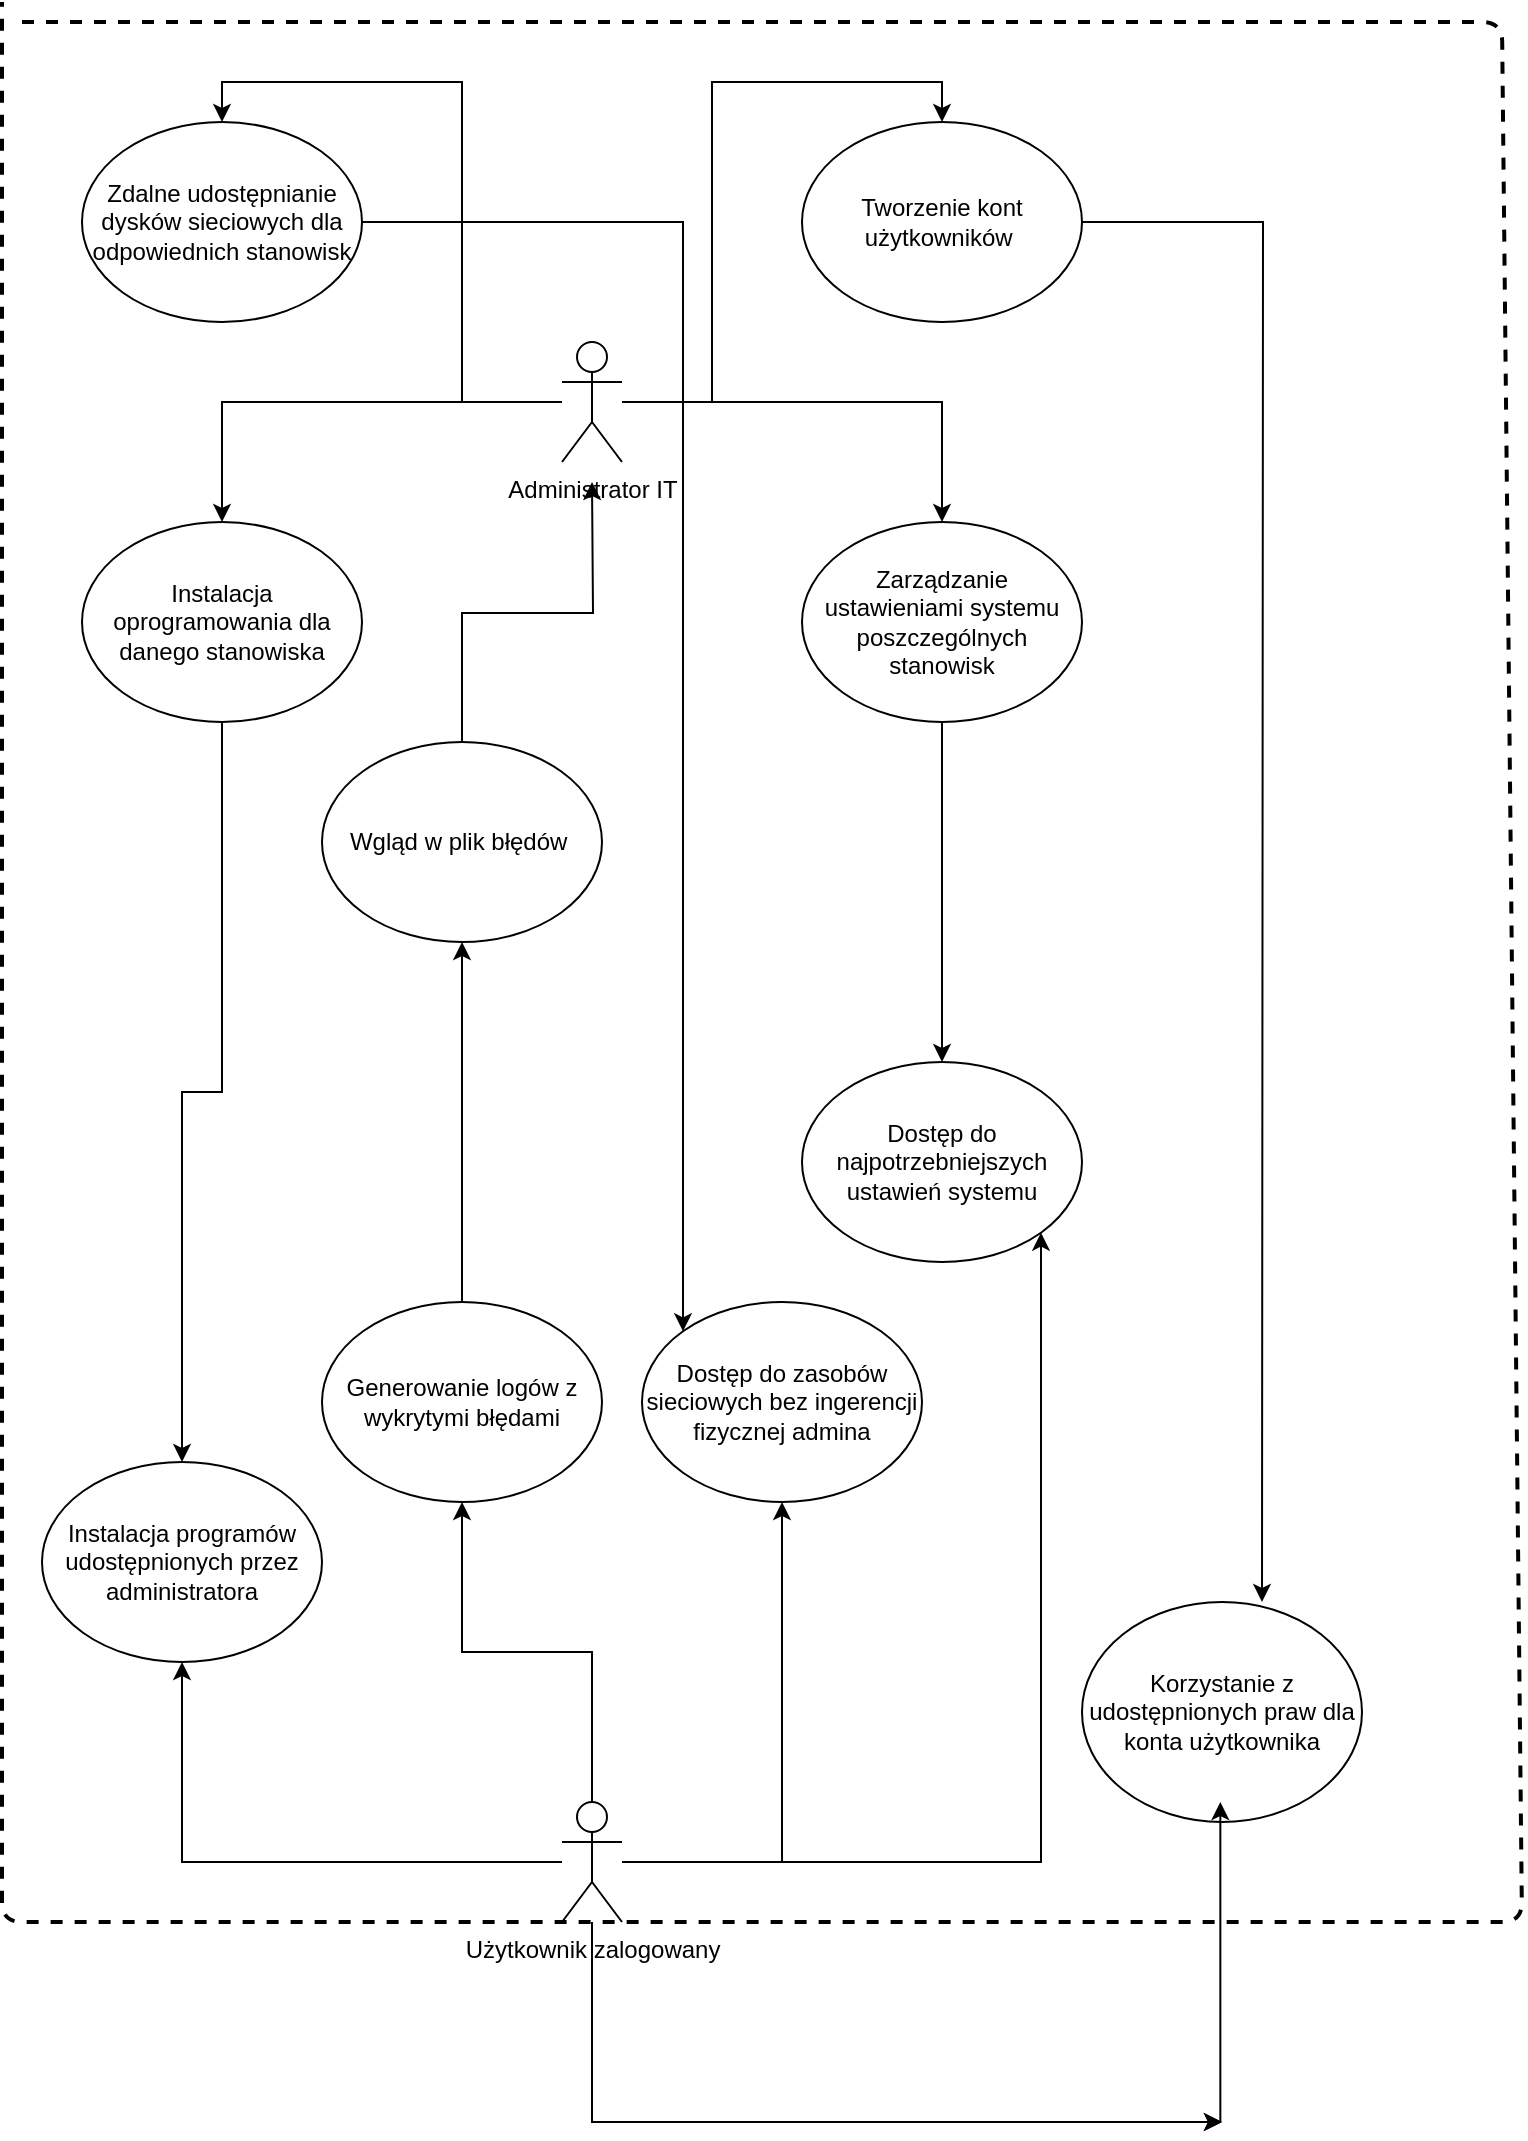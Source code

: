 <mxfile version="12.7.1" type="github">
  <diagram id="A7yr0XGV-PS-U5ug0Kj6" name="Page-1">
    <mxGraphModel dx="767" dy="2469" grid="1" gridSize="10" guides="1" tooltips="1" connect="1" arrows="1" fold="1" page="1" pageScale="1" pageWidth="827" pageHeight="1169" math="0" shadow="0">
      <root>
        <mxCell id="0" />
        <mxCell id="1" parent="0" />
        <mxCell id="3e2a6NHOd2WkXHHjM9bU-1" value="" style="endArrow=none;dashed=1;html=1;strokeWidth=2;" edge="1" parent="1">
          <mxGeometry width="50" height="50" relative="1" as="geometry">
            <mxPoint x="180" y="-40" as="sourcePoint" />
            <mxPoint x="170" y="-50" as="targetPoint" />
            <Array as="points">
              <mxPoint x="920" y="-40" />
              <mxPoint x="930" y="910" />
              <mxPoint x="170" y="910" />
            </Array>
          </mxGeometry>
        </mxCell>
        <mxCell id="3e2a6NHOd2WkXHHjM9bU-39" style="edgeStyle=orthogonalEdgeStyle;rounded=0;orthogonalLoop=1;jettySize=auto;html=1;entryX=0.5;entryY=0;entryDx=0;entryDy=0;" edge="1" parent="1" source="3e2a6NHOd2WkXHHjM9bU-2" target="3e2a6NHOd2WkXHHjM9bU-10">
          <mxGeometry relative="1" as="geometry" />
        </mxCell>
        <mxCell id="3e2a6NHOd2WkXHHjM9bU-40" style="edgeStyle=orthogonalEdgeStyle;rounded=0;orthogonalLoop=1;jettySize=auto;html=1;entryX=0.5;entryY=0;entryDx=0;entryDy=0;" edge="1" parent="1" source="3e2a6NHOd2WkXHHjM9bU-2" target="3e2a6NHOd2WkXHHjM9bU-7">
          <mxGeometry relative="1" as="geometry" />
        </mxCell>
        <mxCell id="3e2a6NHOd2WkXHHjM9bU-46" style="edgeStyle=orthogonalEdgeStyle;rounded=0;orthogonalLoop=1;jettySize=auto;html=1;entryX=0.5;entryY=0;entryDx=0;entryDy=0;" edge="1" parent="1" source="3e2a6NHOd2WkXHHjM9bU-2" target="3e2a6NHOd2WkXHHjM9bU-13">
          <mxGeometry relative="1" as="geometry">
            <mxPoint x="640" y="150" as="targetPoint" />
          </mxGeometry>
        </mxCell>
        <mxCell id="3e2a6NHOd2WkXHHjM9bU-47" style="edgeStyle=orthogonalEdgeStyle;rounded=0;orthogonalLoop=1;jettySize=auto;html=1;entryX=0.5;entryY=0;entryDx=0;entryDy=0;" edge="1" parent="1" source="3e2a6NHOd2WkXHHjM9bU-2" target="3e2a6NHOd2WkXHHjM9bU-5">
          <mxGeometry relative="1" as="geometry">
            <mxPoint x="280" y="150" as="targetPoint" />
          </mxGeometry>
        </mxCell>
        <mxCell id="3e2a6NHOd2WkXHHjM9bU-2" value="Administrator IT" style="shape=umlActor;verticalLabelPosition=bottom;labelBackgroundColor=#ffffff;verticalAlign=top;html=1;outlineConnect=0;" vertex="1" parent="1">
          <mxGeometry x="450" y="120" width="30" height="60" as="geometry" />
        </mxCell>
        <mxCell id="3e2a6NHOd2WkXHHjM9bU-32" style="edgeStyle=orthogonalEdgeStyle;rounded=0;orthogonalLoop=1;jettySize=auto;html=1;" edge="1" parent="1" source="3e2a6NHOd2WkXHHjM9bU-4" target="3e2a6NHOd2WkXHHjM9bU-11">
          <mxGeometry relative="1" as="geometry" />
        </mxCell>
        <mxCell id="3e2a6NHOd2WkXHHjM9bU-35" style="edgeStyle=orthogonalEdgeStyle;rounded=0;orthogonalLoop=1;jettySize=auto;html=1;entryX=0.5;entryY=1;entryDx=0;entryDy=0;" edge="1" parent="1" source="3e2a6NHOd2WkXHHjM9bU-4" target="3e2a6NHOd2WkXHHjM9bU-8">
          <mxGeometry relative="1" as="geometry">
            <mxPoint x="620" y="880" as="targetPoint" />
          </mxGeometry>
        </mxCell>
        <mxCell id="3e2a6NHOd2WkXHHjM9bU-37" style="edgeStyle=orthogonalEdgeStyle;rounded=0;orthogonalLoop=1;jettySize=auto;html=1;entryX=0.5;entryY=1;entryDx=0;entryDy=0;" edge="1" parent="1" source="3e2a6NHOd2WkXHHjM9bU-4" target="3e2a6NHOd2WkXHHjM9bU-6">
          <mxGeometry relative="1" as="geometry">
            <mxPoint x="320" y="880" as="targetPoint" />
          </mxGeometry>
        </mxCell>
        <mxCell id="3e2a6NHOd2WkXHHjM9bU-38" style="edgeStyle=orthogonalEdgeStyle;rounded=0;orthogonalLoop=1;jettySize=auto;html=1;entryX=1;entryY=1;entryDx=0;entryDy=0;" edge="1" parent="1" source="3e2a6NHOd2WkXHHjM9bU-4" target="3e2a6NHOd2WkXHHjM9bU-14">
          <mxGeometry relative="1" as="geometry">
            <mxPoint x="690" y="620" as="targetPoint" />
          </mxGeometry>
        </mxCell>
        <mxCell id="3e2a6NHOd2WkXHHjM9bU-52" style="edgeStyle=orthogonalEdgeStyle;rounded=0;orthogonalLoop=1;jettySize=auto;html=1;" edge="1" parent="1" source="3e2a6NHOd2WkXHHjM9bU-4">
          <mxGeometry relative="1" as="geometry">
            <mxPoint x="780" y="1010" as="targetPoint" />
            <Array as="points">
              <mxPoint x="465" y="970" />
              <mxPoint x="465" y="970" />
            </Array>
          </mxGeometry>
        </mxCell>
        <mxCell id="3e2a6NHOd2WkXHHjM9bU-4" value="Użytkownik zalogowany&lt;br&gt;" style="shape=umlActor;verticalLabelPosition=bottom;labelBackgroundColor=#ffffff;verticalAlign=top;html=1;outlineConnect=0;" vertex="1" parent="1">
          <mxGeometry x="450" y="850" width="30" height="60" as="geometry" />
        </mxCell>
        <mxCell id="3e2a6NHOd2WkXHHjM9bU-48" style="edgeStyle=orthogonalEdgeStyle;rounded=0;orthogonalLoop=1;jettySize=auto;html=1;entryX=0.5;entryY=0;entryDx=0;entryDy=0;" edge="1" parent="1" source="3e2a6NHOd2WkXHHjM9bU-5" target="3e2a6NHOd2WkXHHjM9bU-6">
          <mxGeometry relative="1" as="geometry" />
        </mxCell>
        <mxCell id="3e2a6NHOd2WkXHHjM9bU-5" value="Instalacja oprogramowania dla danego stanowiska" style="ellipse;whiteSpace=wrap;html=1;rounded=1;glass=0;" vertex="1" parent="1">
          <mxGeometry x="210" y="210" width="140" height="100" as="geometry" />
        </mxCell>
        <mxCell id="3e2a6NHOd2WkXHHjM9bU-6" value="Instalacja programów udostępnionych przez administratora" style="ellipse;whiteSpace=wrap;html=1;rounded=1;glass=0;" vertex="1" parent="1">
          <mxGeometry x="190" y="680" width="140" height="100" as="geometry" />
        </mxCell>
        <mxCell id="3e2a6NHOd2WkXHHjM9bU-56" style="edgeStyle=orthogonalEdgeStyle;rounded=0;orthogonalLoop=1;jettySize=auto;html=1;" edge="1" parent="1" source="3e2a6NHOd2WkXHHjM9bU-7">
          <mxGeometry relative="1" as="geometry">
            <mxPoint x="800" y="750" as="targetPoint" />
          </mxGeometry>
        </mxCell>
        <mxCell id="3e2a6NHOd2WkXHHjM9bU-7" value="Tworzenie kont użytkowników&amp;nbsp;" style="ellipse;whiteSpace=wrap;html=1;rounded=1;glass=0;" vertex="1" parent="1">
          <mxGeometry x="570" y="10" width="140" height="100" as="geometry" />
        </mxCell>
        <mxCell id="3e2a6NHOd2WkXHHjM9bU-8" value="Dostęp do zasobów sieciowych bez ingerencji fizycznej admina" style="ellipse;whiteSpace=wrap;html=1;rounded=1;glass=0;" vertex="1" parent="1">
          <mxGeometry x="490" y="600" width="140" height="100" as="geometry" />
        </mxCell>
        <mxCell id="3e2a6NHOd2WkXHHjM9bU-49" style="edgeStyle=orthogonalEdgeStyle;rounded=0;orthogonalLoop=1;jettySize=auto;html=1;entryX=0;entryY=0;entryDx=0;entryDy=0;" edge="1" parent="1" source="3e2a6NHOd2WkXHHjM9bU-10" target="3e2a6NHOd2WkXHHjM9bU-8">
          <mxGeometry relative="1" as="geometry" />
        </mxCell>
        <mxCell id="3e2a6NHOd2WkXHHjM9bU-10" value="Zdalne udostępnianie dysków sieciowych dla odpowiednich stanowisk" style="ellipse;whiteSpace=wrap;html=1;rounded=1;glass=0;" vertex="1" parent="1">
          <mxGeometry x="210" y="10" width="140" height="100" as="geometry" />
        </mxCell>
        <mxCell id="3e2a6NHOd2WkXHHjM9bU-33" style="edgeStyle=orthogonalEdgeStyle;rounded=0;orthogonalLoop=1;jettySize=auto;html=1;" edge="1" parent="1" source="3e2a6NHOd2WkXHHjM9bU-11" target="3e2a6NHOd2WkXHHjM9bU-12">
          <mxGeometry relative="1" as="geometry" />
        </mxCell>
        <mxCell id="3e2a6NHOd2WkXHHjM9bU-11" value="Generowanie logów z wykrytymi błędami" style="ellipse;whiteSpace=wrap;html=1;rounded=1;glass=0;" vertex="1" parent="1">
          <mxGeometry x="330" y="600" width="140" height="100" as="geometry" />
        </mxCell>
        <mxCell id="3e2a6NHOd2WkXHHjM9bU-34" style="edgeStyle=orthogonalEdgeStyle;rounded=0;orthogonalLoop=1;jettySize=auto;html=1;" edge="1" parent="1" source="3e2a6NHOd2WkXHHjM9bU-12">
          <mxGeometry relative="1" as="geometry">
            <mxPoint x="465" y="190" as="targetPoint" />
          </mxGeometry>
        </mxCell>
        <mxCell id="3e2a6NHOd2WkXHHjM9bU-12" value="Wgląd w plik błędów&amp;nbsp;" style="ellipse;whiteSpace=wrap;html=1;rounded=1;glass=0;" vertex="1" parent="1">
          <mxGeometry x="330" y="320" width="140" height="100" as="geometry" />
        </mxCell>
        <mxCell id="3e2a6NHOd2WkXHHjM9bU-50" style="edgeStyle=orthogonalEdgeStyle;rounded=0;orthogonalLoop=1;jettySize=auto;html=1;entryX=0.5;entryY=0;entryDx=0;entryDy=0;" edge="1" parent="1" source="3e2a6NHOd2WkXHHjM9bU-13" target="3e2a6NHOd2WkXHHjM9bU-14">
          <mxGeometry relative="1" as="geometry" />
        </mxCell>
        <mxCell id="3e2a6NHOd2WkXHHjM9bU-13" value="Zarządzanie ustawieniami systemu poszczególnych stanowisk" style="ellipse;whiteSpace=wrap;html=1;rounded=1;glass=0;" vertex="1" parent="1">
          <mxGeometry x="570" y="210" width="140" height="100" as="geometry" />
        </mxCell>
        <mxCell id="3e2a6NHOd2WkXHHjM9bU-14" value="Dostęp do najpotrzebniejszych ustawień systemu" style="ellipse;whiteSpace=wrap;html=1;rounded=1;glass=0;" vertex="1" parent="1">
          <mxGeometry x="570" y="480" width="140" height="100" as="geometry" />
        </mxCell>
        <mxCell id="3e2a6NHOd2WkXHHjM9bU-51" value="Korzystanie z udostępnionych praw dla konta użytkownika" style="ellipse;whiteSpace=wrap;html=1;rounded=1;glass=0;" vertex="1" parent="1">
          <mxGeometry x="710" y="750" width="140" height="110" as="geometry" />
        </mxCell>
        <mxCell id="3e2a6NHOd2WkXHHjM9bU-54" style="edgeStyle=orthogonalEdgeStyle;rounded=0;orthogonalLoop=1;jettySize=auto;html=1;" edge="1" parent="1" source="3e2a6NHOd2WkXHHjM9bU-4">
          <mxGeometry relative="1" as="geometry">
            <mxPoint x="780" y="1010" as="targetPoint" />
            <mxPoint x="465.0" y="910" as="sourcePoint" />
            <Array as="points">
              <mxPoint x="465" y="970" />
              <mxPoint x="465" y="970" />
            </Array>
          </mxGeometry>
        </mxCell>
        <mxCell id="3e2a6NHOd2WkXHHjM9bU-55" value="" style="endArrow=classic;html=1;" edge="1" parent="1">
          <mxGeometry width="50" height="50" relative="1" as="geometry">
            <mxPoint x="779.17" y="1010" as="sourcePoint" />
            <mxPoint x="779.17" y="850" as="targetPoint" />
          </mxGeometry>
        </mxCell>
      </root>
    </mxGraphModel>
  </diagram>
</mxfile>
